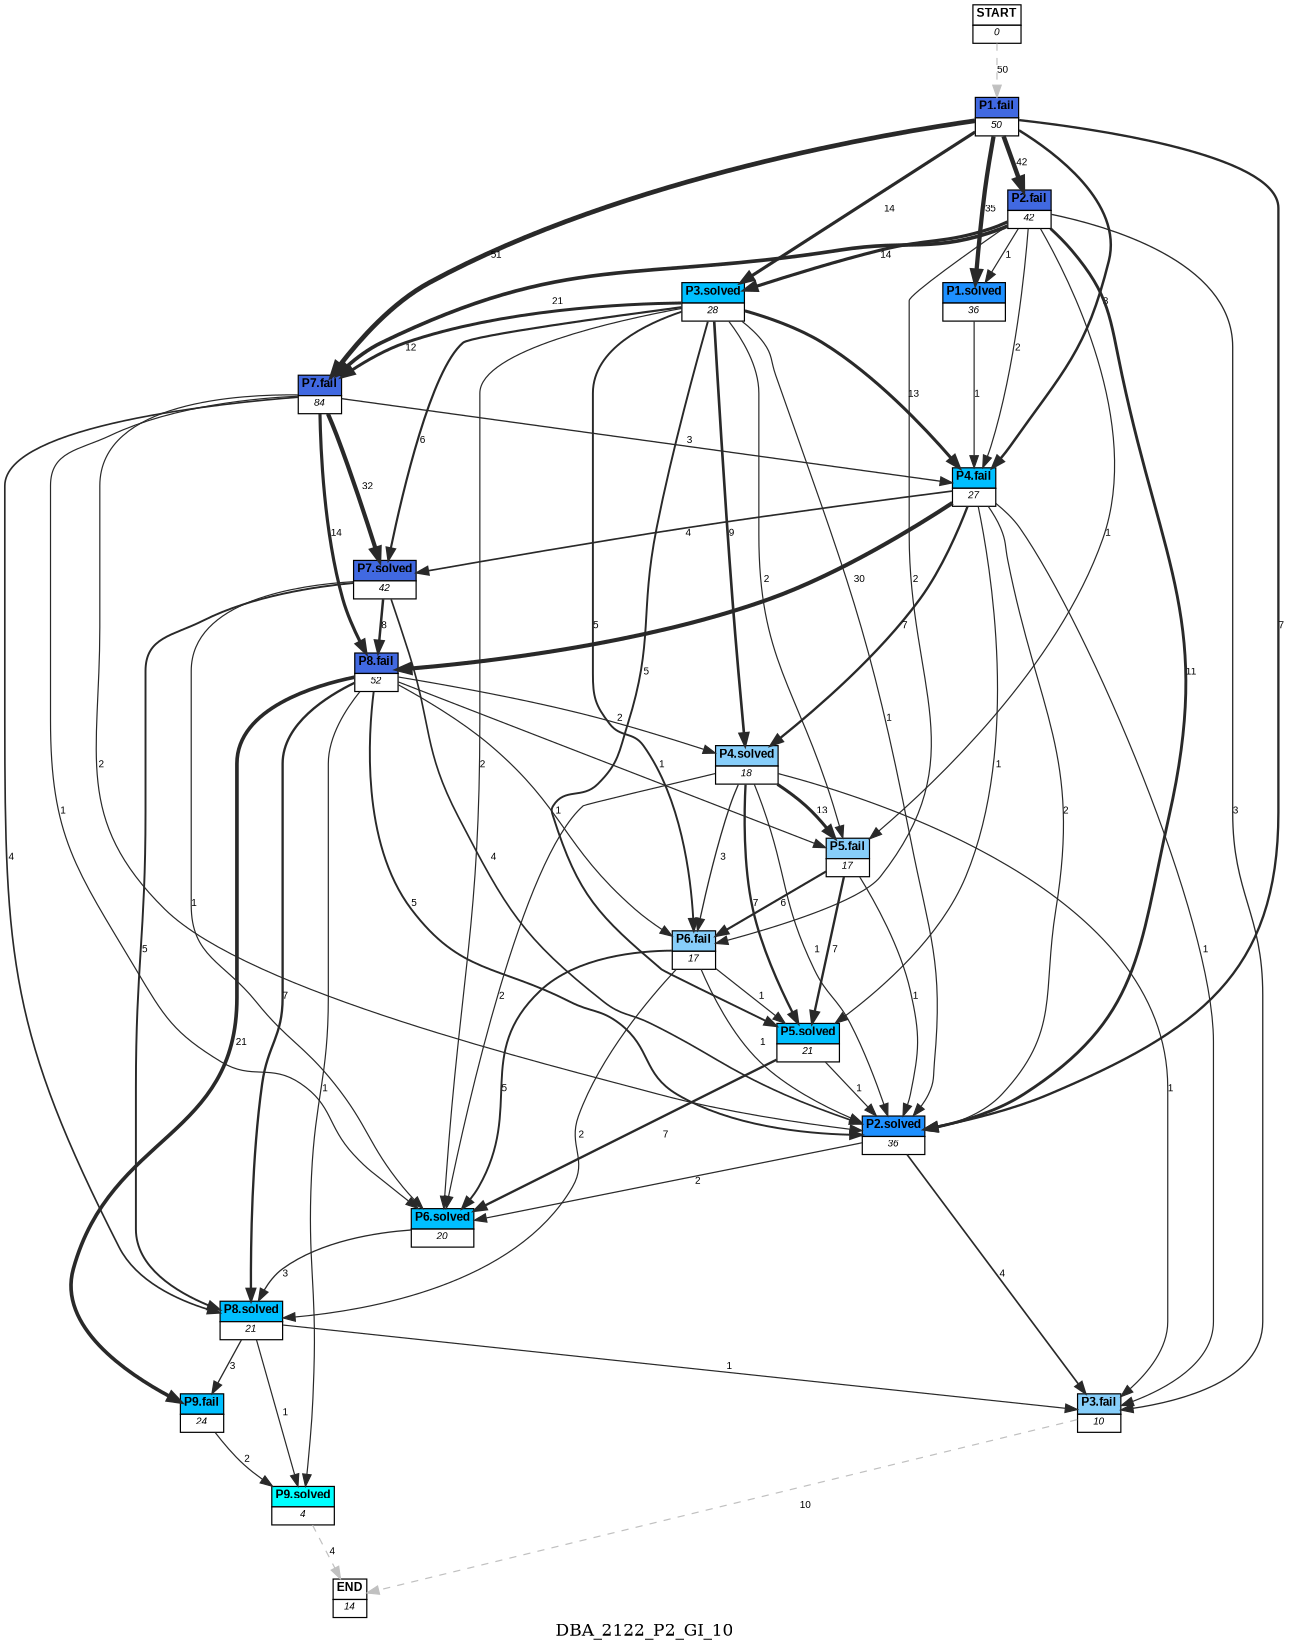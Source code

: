 digraph DBA_2122_P2_GI_10 {
	label=DBA_2122_P2_GI_10;
	dpi = 150
	size="16,11!";
	margin = 0;
"START" [shape=plain, label=<<table border="0" cellborder="1" cellspacing="0"><tr><td bgcolor="white"><FONT face="Arial" POINT-SIZE="10"><b>START</b></FONT></td></tr><tr><td bgcolor="white"><FONT face="Arial" POINT-SIZE="8"><i>0</i></FONT></td></tr></table>>]

"P1.fail" [shape=plain, label=<<table border="0" cellborder="1" cellspacing="0"><tr><td bgcolor="royalblue"><FONT face="Arial" POINT-SIZE="10"><b>P1.fail</b></FONT></td></tr><tr><td bgcolor="white"><FONT face="Arial" POINT-SIZE="8"><i>50</i></FONT></td></tr></table>>]

"P1.solved" [shape=plain, label=<<table border="0" cellborder="1" cellspacing="0"><tr><td bgcolor="dodgerblue"><FONT face="Arial" POINT-SIZE="10"><b>P1.solved</b></FONT></td></tr><tr><td bgcolor="white"><FONT face="Arial" POINT-SIZE="8"><i>36</i></FONT></td></tr></table>>]

"P2.fail" [shape=plain, label=<<table border="0" cellborder="1" cellspacing="0"><tr><td bgcolor="royalblue"><FONT face="Arial" POINT-SIZE="10"><b>P2.fail</b></FONT></td></tr><tr><td bgcolor="white"><FONT face="Arial" POINT-SIZE="8"><i>42</i></FONT></td></tr></table>>]

"P2.solved" [shape=plain, label=<<table border="0" cellborder="1" cellspacing="0"><tr><td bgcolor="dodgerblue"><FONT face="Arial" POINT-SIZE="10"><b>P2.solved</b></FONT></td></tr><tr><td bgcolor="white"><FONT face="Arial" POINT-SIZE="8"><i>36</i></FONT></td></tr></table>>]

"P3.solved" [shape=plain, label=<<table border="0" cellborder="1" cellspacing="0"><tr><td bgcolor="deepskyblue"><FONT face="Arial" POINT-SIZE="10"><b>P3.solved</b></FONT></td></tr><tr><td bgcolor="white"><FONT face="Arial" POINT-SIZE="8"><i>28</i></FONT></td></tr></table>>]

"P4.fail" [shape=plain, label=<<table border="0" cellborder="1" cellspacing="0"><tr><td bgcolor="deepskyblue"><FONT face="Arial" POINT-SIZE="10"><b>P4.fail</b></FONT></td></tr><tr><td bgcolor="white"><FONT face="Arial" POINT-SIZE="8"><i>27</i></FONT></td></tr></table>>]

"P4.solved" [shape=plain, label=<<table border="0" cellborder="1" cellspacing="0"><tr><td bgcolor="lightskyblue"><FONT face="Arial" POINT-SIZE="10"><b>P4.solved</b></FONT></td></tr><tr><td bgcolor="white"><FONT face="Arial" POINT-SIZE="8"><i>18</i></FONT></td></tr></table>>]

"P5.fail" [shape=plain, label=<<table border="0" cellborder="1" cellspacing="0"><tr><td bgcolor="lightskyblue"><FONT face="Arial" POINT-SIZE="10"><b>P5.fail</b></FONT></td></tr><tr><td bgcolor="white"><FONT face="Arial" POINT-SIZE="8"><i>17</i></FONT></td></tr></table>>]

"P6.fail" [shape=plain, label=<<table border="0" cellborder="1" cellspacing="0"><tr><td bgcolor="lightskyblue"><FONT face="Arial" POINT-SIZE="10"><b>P6.fail</b></FONT></td></tr><tr><td bgcolor="white"><FONT face="Arial" POINT-SIZE="8"><i>17</i></FONT></td></tr></table>>]

"P6.solved" [shape=plain, label=<<table border="0" cellborder="1" cellspacing="0"><tr><td bgcolor="deepskyblue"><FONT face="Arial" POINT-SIZE="10"><b>P6.solved</b></FONT></td></tr><tr><td bgcolor="white"><FONT face="Arial" POINT-SIZE="8"><i>20</i></FONT></td></tr></table>>]

"P5.solved" [shape=plain, label=<<table border="0" cellborder="1" cellspacing="0"><tr><td bgcolor="deepskyblue"><FONT face="Arial" POINT-SIZE="10"><b>P5.solved</b></FONT></td></tr><tr><td bgcolor="white"><FONT face="Arial" POINT-SIZE="8"><i>21</i></FONT></td></tr></table>>]

"P3.fail" [shape=plain, label=<<table border="0" cellborder="1" cellspacing="0"><tr><td bgcolor="lightskyblue"><FONT face="Arial" POINT-SIZE="10"><b>P3.fail</b></FONT></td></tr><tr><td bgcolor="white"><FONT face="Arial" POINT-SIZE="8"><i>10</i></FONT></td></tr></table>>]

"P7.fail" [shape=plain, label=<<table border="0" cellborder="1" cellspacing="0"><tr><td bgcolor="royalblue"><FONT face="Arial" POINT-SIZE="10"><b>P7.fail</b></FONT></td></tr><tr><td bgcolor="white"><FONT face="Arial" POINT-SIZE="8"><i>84</i></FONT></td></tr></table>>]

"P8.fail" [shape=plain, label=<<table border="0" cellborder="1" cellspacing="0"><tr><td bgcolor="royalblue"><FONT face="Arial" POINT-SIZE="10"><b>P8.fail</b></FONT></td></tr><tr><td bgcolor="white"><FONT face="Arial" POINT-SIZE="8"><i>52</i></FONT></td></tr></table>>]

"P8.solved" [shape=plain, label=<<table border="0" cellborder="1" cellspacing="0"><tr><td bgcolor="deepskyblue"><FONT face="Arial" POINT-SIZE="10"><b>P8.solved</b></FONT></td></tr><tr><td bgcolor="white"><FONT face="Arial" POINT-SIZE="8"><i>21</i></FONT></td></tr></table>>]

"P7.solved" [shape=plain, label=<<table border="0" cellborder="1" cellspacing="0"><tr><td bgcolor="royalblue"><FONT face="Arial" POINT-SIZE="10"><b>P7.solved</b></FONT></td></tr><tr><td bgcolor="white"><FONT face="Arial" POINT-SIZE="8"><i>42</i></FONT></td></tr></table>>]

"P9.fail" [shape=plain, label=<<table border="0" cellborder="1" cellspacing="0"><tr><td bgcolor="deepskyblue"><FONT face="Arial" POINT-SIZE="10"><b>P9.fail</b></FONT></td></tr><tr><td bgcolor="white"><FONT face="Arial" POINT-SIZE="8"><i>24</i></FONT></td></tr></table>>]

"P9.solved" [shape=plain, label=<<table border="0" cellborder="1" cellspacing="0"><tr><td bgcolor="aqua"><FONT face="Arial" POINT-SIZE="10"><b>P9.solved</b></FONT></td></tr><tr><td bgcolor="white"><FONT face="Arial" POINT-SIZE="8"><i>4</i></FONT></td></tr></table>>]

"END" [shape=plain, label=<<table border="0" cellborder="1" cellspacing="0"><tr><td bgcolor="white"><FONT face="Arial" POINT-SIZE="10"><b>END</b></FONT></td></tr><tr><td bgcolor="white"><FONT face="Arial" POINT-SIZE="8"><i>14</i></FONT></td></tr></table>>]

"START" -> "P1.fail" [ style = dashed color=grey label ="50" labelfloat=false fontname="Arial" fontsize=8]

"P1.fail" -> "P1.solved" [ color=grey16 penwidth = "3.55534806148941"label ="35" labelfloat=false fontname="Arial" fontsize=8]

"P1.fail" -> "P2.fail" [ color=grey16 penwidth = "3.73766961828337"label ="42" labelfloat=false fontname="Arial" fontsize=8]

"P1.fail" -> "P2.solved" [ color=grey16 penwidth = "1.94591014905531"label ="7" labelfloat=false fontname="Arial" fontsize=8]

"P1.fail" -> "P3.solved" [ color=grey16 penwidth = "2.63905732961526"label ="14" labelfloat=false fontname="Arial" fontsize=8]

"P1.fail" -> "P4.fail" [ color=grey16 penwidth = "2.07944154167984"label ="8" labelfloat=false fontname="Arial" fontsize=8]

"P1.fail" -> "P7.fail" [ color=grey16 penwidth = "3.93182563272433"label ="51" labelfloat=false fontname="Arial" fontsize=8]

"P1.solved" -> "P4.fail" [ color=grey16 penwidth = "1"label ="1" labelfloat=false fontname="Arial" fontsize=8]

"P2.fail" -> "P1.solved" [ color=grey16 penwidth = "1"label ="1" labelfloat=false fontname="Arial" fontsize=8]

"P2.fail" -> "P2.solved" [ color=grey16 penwidth = "2.39789527279837"label ="11" labelfloat=false fontname="Arial" fontsize=8]

"P2.fail" -> "P3.solved" [ color=grey16 penwidth = "2.63905732961526"label ="14" labelfloat=false fontname="Arial" fontsize=8]

"P2.fail" -> "P4.fail" [ color=grey16 penwidth = "1"label ="2" labelfloat=false fontname="Arial" fontsize=8]

"P2.fail" -> "P5.fail" [ color=grey16 penwidth = "1"label ="1" labelfloat=false fontname="Arial" fontsize=8]

"P2.fail" -> "P6.fail" [ color=grey16 penwidth = "1"label ="2" labelfloat=false fontname="Arial" fontsize=8]

"P2.fail" -> "P3.fail" [ color=grey16 penwidth = "1.09861228866811"label ="3" labelfloat=false fontname="Arial" fontsize=8]

"P2.fail" -> "P7.fail" [ color=grey16 penwidth = "3.04452243772342"label ="21" labelfloat=false fontname="Arial" fontsize=8]

"P2.solved" -> "P6.solved" [ color=grey16 penwidth = "1"label ="2" labelfloat=false fontname="Arial" fontsize=8]

"P2.solved" -> "P3.fail" [ color=grey16 penwidth = "1.38629436111989"label ="4" labelfloat=false fontname="Arial" fontsize=8]

"P3.solved" -> "P2.solved" [ color=grey16 penwidth = "1"label ="1" labelfloat=false fontname="Arial" fontsize=8]

"P3.solved" -> "P4.fail" [ color=grey16 penwidth = "2.56494935746154"label ="13" labelfloat=false fontname="Arial" fontsize=8]

"P3.solved" -> "P4.solved" [ color=grey16 penwidth = "2.19722457733622"label ="9" labelfloat=false fontname="Arial" fontsize=8]

"P3.solved" -> "P5.fail" [ color=grey16 penwidth = "1"label ="2" labelfloat=false fontname="Arial" fontsize=8]

"P3.solved" -> "P6.fail" [ color=grey16 penwidth = "1.6094379124341"label ="5" labelfloat=false fontname="Arial" fontsize=8]

"P3.solved" -> "P6.solved" [ color=grey16 penwidth = "1"label ="2" labelfloat=false fontname="Arial" fontsize=8]

"P3.solved" -> "P5.solved" [ color=grey16 penwidth = "1.6094379124341"label ="5" labelfloat=false fontname="Arial" fontsize=8]

"P3.solved" -> "P7.fail" [ color=grey16 penwidth = "2.484906649788"label ="12" labelfloat=false fontname="Arial" fontsize=8]

"P3.solved" -> "P7.solved" [ color=grey16 penwidth = "1.79175946922805"label ="6" labelfloat=false fontname="Arial" fontsize=8]

"P4.fail" -> "P2.solved" [ color=grey16 penwidth = "1"label ="2" labelfloat=false fontname="Arial" fontsize=8]

"P4.fail" -> "P4.solved" [ color=grey16 penwidth = "1.94591014905531"label ="7" labelfloat=false fontname="Arial" fontsize=8]

"P4.fail" -> "P5.solved" [ color=grey16 penwidth = "1"label ="1" labelfloat=false fontname="Arial" fontsize=8]

"P4.fail" -> "P3.fail" [ color=grey16 penwidth = "1"label ="1" labelfloat=false fontname="Arial" fontsize=8]

"P4.fail" -> "P8.fail" [ color=grey16 penwidth = "3.40119738166216"label ="30" labelfloat=false fontname="Arial" fontsize=8]

"P4.fail" -> "P7.solved" [ color=grey16 penwidth = "1.38629436111989"label ="4" labelfloat=false fontname="Arial" fontsize=8]

"P4.solved" -> "P2.solved" [ color=grey16 penwidth = "1"label ="1" labelfloat=false fontname="Arial" fontsize=8]

"P4.solved" -> "P5.fail" [ color=grey16 penwidth = "2.56494935746154"label ="13" labelfloat=false fontname="Arial" fontsize=8]

"P4.solved" -> "P6.fail" [ color=grey16 penwidth = "1.09861228866811"label ="3" labelfloat=false fontname="Arial" fontsize=8]

"P4.solved" -> "P6.solved" [ color=grey16 penwidth = "1"label ="2" labelfloat=false fontname="Arial" fontsize=8]

"P4.solved" -> "P5.solved" [ color=grey16 penwidth = "1.94591014905531"label ="7" labelfloat=false fontname="Arial" fontsize=8]

"P4.solved" -> "P3.fail" [ color=grey16 penwidth = "1"label ="1" labelfloat=false fontname="Arial" fontsize=8]

"P5.fail" -> "P2.solved" [ color=grey16 penwidth = "1"label ="1" labelfloat=false fontname="Arial" fontsize=8]

"P5.fail" -> "P6.fail" [ color=grey16 penwidth = "1.79175946922805"label ="6" labelfloat=false fontname="Arial" fontsize=8]

"P5.fail" -> "P5.solved" [ color=grey16 penwidth = "1.94591014905531"label ="7" labelfloat=false fontname="Arial" fontsize=8]

"P6.fail" -> "P2.solved" [ color=grey16 penwidth = "1"label ="1" labelfloat=false fontname="Arial" fontsize=8]

"P6.fail" -> "P6.solved" [ color=grey16 penwidth = "1.6094379124341"label ="5" labelfloat=false fontname="Arial" fontsize=8]

"P6.fail" -> "P5.solved" [ color=grey16 penwidth = "1"label ="1" labelfloat=false fontname="Arial" fontsize=8]

"P6.fail" -> "P8.solved" [ color=grey16 penwidth = "1"label ="2" labelfloat=false fontname="Arial" fontsize=8]

"P6.solved" -> "P8.solved" [ color=grey16 penwidth = "1.09861228866811"label ="3" labelfloat=false fontname="Arial" fontsize=8]

"P5.solved" -> "P2.solved" [ color=grey16 penwidth = "1"label ="1" labelfloat=false fontname="Arial" fontsize=8]

"P5.solved" -> "P6.solved" [ color=grey16 penwidth = "1.94591014905531"label ="7" labelfloat=false fontname="Arial" fontsize=8]

"P3.fail" -> "END" [ style = dashed color=grey label ="10" labelfloat=false fontname="Arial" fontsize=8]

"P7.fail" -> "P2.solved" [ color=grey16 penwidth = "1"label ="2" labelfloat=false fontname="Arial" fontsize=8]

"P7.fail" -> "P4.fail" [ color=grey16 penwidth = "1.09861228866811"label ="3" labelfloat=false fontname="Arial" fontsize=8]

"P7.fail" -> "P6.solved" [ color=grey16 penwidth = "1"label ="1" labelfloat=false fontname="Arial" fontsize=8]

"P7.fail" -> "P8.fail" [ color=grey16 penwidth = "2.63905732961526"label ="14" labelfloat=false fontname="Arial" fontsize=8]

"P7.fail" -> "P8.solved" [ color=grey16 penwidth = "1.38629436111989"label ="4" labelfloat=false fontname="Arial" fontsize=8]

"P7.fail" -> "P7.solved" [ color=grey16 penwidth = "3.46573590279973"label ="32" labelfloat=false fontname="Arial" fontsize=8]

"P8.fail" -> "P2.solved" [ color=grey16 penwidth = "1.6094379124341"label ="5" labelfloat=false fontname="Arial" fontsize=8]

"P8.fail" -> "P4.solved" [ color=grey16 penwidth = "1"label ="2" labelfloat=false fontname="Arial" fontsize=8]

"P8.fail" -> "P5.fail" [ color=grey16 penwidth = "1"label ="1" labelfloat=false fontname="Arial" fontsize=8]

"P8.fail" -> "P6.fail" [ color=grey16 penwidth = "1"label ="1" labelfloat=false fontname="Arial" fontsize=8]

"P8.fail" -> "P8.solved" [ color=grey16 penwidth = "1.94591014905531"label ="7" labelfloat=false fontname="Arial" fontsize=8]

"P8.fail" -> "P9.fail" [ color=grey16 penwidth = "3.04452243772342"label ="21" labelfloat=false fontname="Arial" fontsize=8]

"P8.fail" -> "P9.solved" [ color=grey16 penwidth = "1"label ="1" labelfloat=false fontname="Arial" fontsize=8]

"P8.solved" -> "P3.fail" [ color=grey16 penwidth = "1"label ="1" labelfloat=false fontname="Arial" fontsize=8]

"P8.solved" -> "P9.fail" [ color=grey16 penwidth = "1.09861228866811"label ="3" labelfloat=false fontname="Arial" fontsize=8]

"P8.solved" -> "P9.solved" [ color=grey16 penwidth = "1"label ="1" labelfloat=false fontname="Arial" fontsize=8]

"P7.solved" -> "P2.solved" [ color=grey16 penwidth = "1.38629436111989"label ="4" labelfloat=false fontname="Arial" fontsize=8]

"P7.solved" -> "P6.solved" [ color=grey16 penwidth = "1"label ="1" labelfloat=false fontname="Arial" fontsize=8]

"P7.solved" -> "P8.fail" [ color=grey16 penwidth = "2.07944154167984"label ="8" labelfloat=false fontname="Arial" fontsize=8]

"P7.solved" -> "P8.solved" [ color=grey16 penwidth = "1.6094379124341"label ="5" labelfloat=false fontname="Arial" fontsize=8]

"P9.fail" -> "P9.solved" [ color=grey16 penwidth = "1"label ="2" labelfloat=false fontname="Arial" fontsize=8]

"P9.solved" -> "END" [ style = dashed color=grey label ="4" labelfloat=false fontname="Arial" fontsize=8]

}

